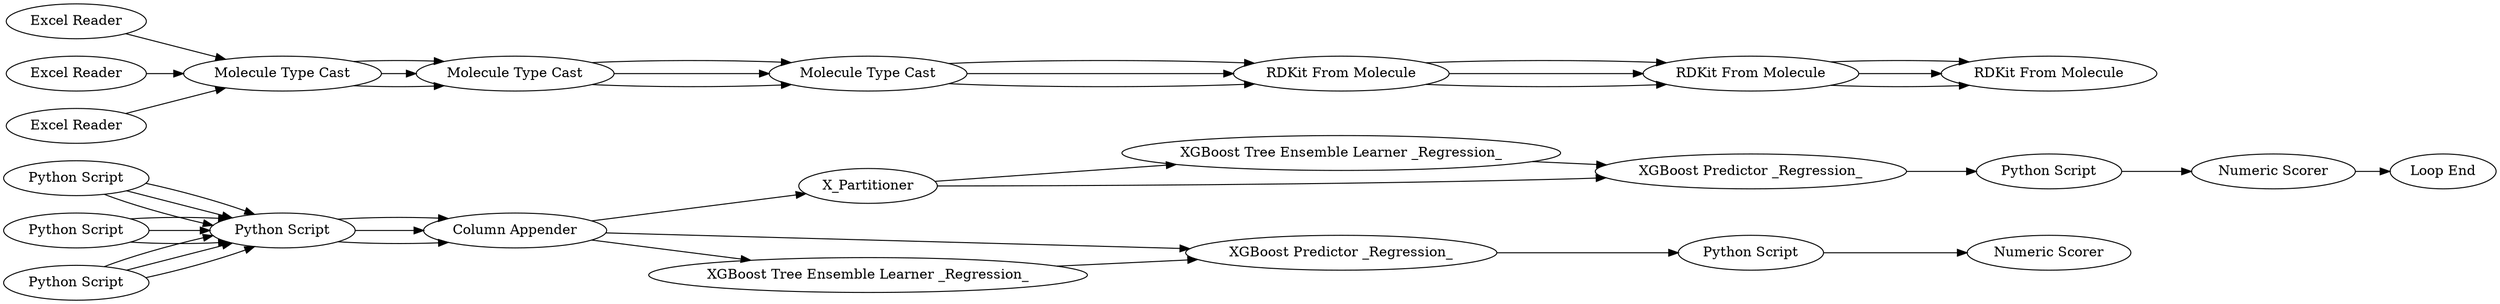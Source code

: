 digraph {
	755 [label="XGBoost Tree Ensemble Learner _Regression_"]
	756 [label="Python Script"]
	759 [label="Numeric Scorer"]
	763 [label="Loop End"]
	765 [label="XGBoost Predictor _Regression_"]
	768 [label=X_Partitioner]
	926 [label="Excel Reader"]
	117 [label="RDKit From Molecule"]
	118 [label="RDKit From Molecule"]
	119 [label="RDKit From Molecule"]
	146 [label="Python Script"]
	147 [label="Python Script"]
	150 [label="Python Script"]
	162 [label="Python Script"]
	271 [label="Column Appender"]
	3 [label="Molecule Type Cast"]
	4 [label="Molecule Type Cast"]
	5 [label="Molecule Type Cast"]
	935 [label="Numeric Scorer"]
	937 [label="Excel Reader"]
	938 [label="XGBoost Predictor _Regression_"]
	117 [label="RDKit From Molecule"]
	118 [label="RDKit From Molecule"]
	119 [label="RDKit From Molecule"]
	146 [label="Python Script"]
	147 [label="Python Script"]
	150 [label="Python Script"]
	162 [label="Python Script"]
	271 [label="Column Appender"]
	3 [label="Molecule Type Cast"]
	4 [label="Molecule Type Cast"]
	5 [label="Molecule Type Cast"]
	940 [label="Python Script"]
	941 [label="XGBoost Tree Ensemble Learner _Regression_"]
	943 [label="Excel Reader"]
	117 [label="RDKit From Molecule"]
	118 [label="RDKit From Molecule"]
	119 [label="RDKit From Molecule"]
	146 [label="Python Script"]
	147 [label="Python Script"]
	150 [label="Python Script"]
	162 [label="Python Script"]
	271 [label="Column Appender"]
	3 [label="Molecule Type Cast"]
	4 [label="Molecule Type Cast"]
	5 [label="Molecule Type Cast"]
	117 -> 118
	118 -> 119
	146 -> 150
	147 -> 150
	150 -> 271
	162 -> 150
	3 -> 4
	4 -> 5
	5 -> 117
	117 -> 118
	118 -> 119
	146 -> 150
	147 -> 150
	150 -> 271
	162 -> 150
	3 -> 4
	4 -> 5
	5 -> 117
	117 -> 118
	118 -> 119
	146 -> 150
	147 -> 150
	150 -> 271
	162 -> 150
	3 -> 4
	4 -> 5
	5 -> 117
	755 -> 765
	756 -> 759
	759 -> 763
	765 -> 756
	768 -> 755
	768 -> 765
	926 -> 3
	271 -> 768
	937 -> 3
	938 -> 940
	271 -> 941
	940 -> 935
	941 -> 938
	943 -> 3
	271 -> 938
	rankdir=LR
}
